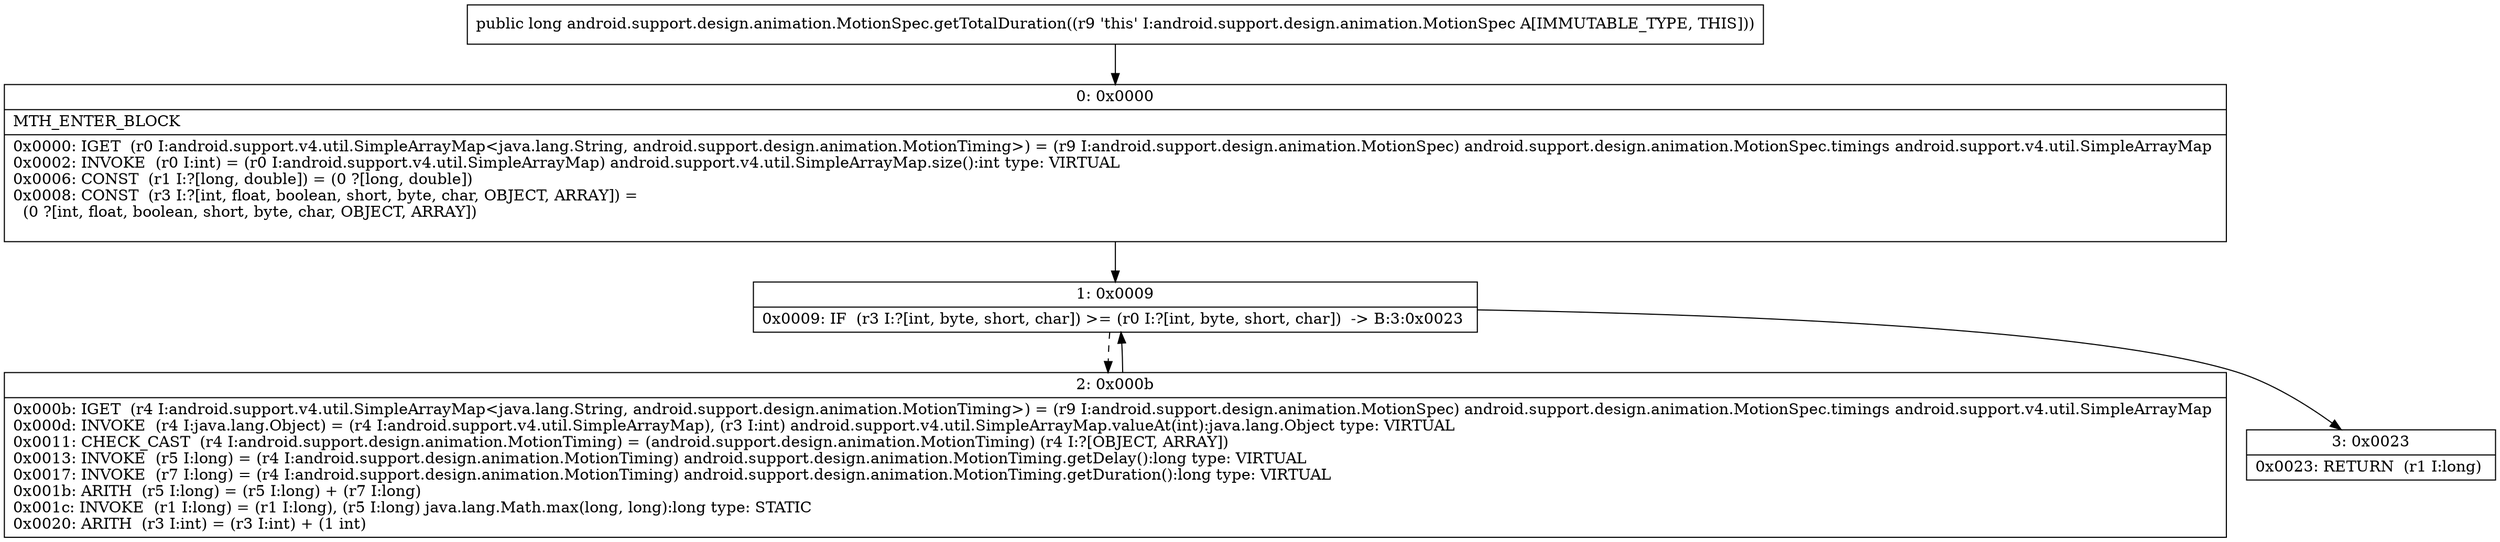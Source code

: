 digraph "CFG forandroid.support.design.animation.MotionSpec.getTotalDuration()J" {
Node_0 [shape=record,label="{0\:\ 0x0000|MTH_ENTER_BLOCK\l|0x0000: IGET  (r0 I:android.support.v4.util.SimpleArrayMap\<java.lang.String, android.support.design.animation.MotionTiming\>) = (r9 I:android.support.design.animation.MotionSpec) android.support.design.animation.MotionSpec.timings android.support.v4.util.SimpleArrayMap \l0x0002: INVOKE  (r0 I:int) = (r0 I:android.support.v4.util.SimpleArrayMap) android.support.v4.util.SimpleArrayMap.size():int type: VIRTUAL \l0x0006: CONST  (r1 I:?[long, double]) = (0 ?[long, double]) \l0x0008: CONST  (r3 I:?[int, float, boolean, short, byte, char, OBJECT, ARRAY]) = \l  (0 ?[int, float, boolean, short, byte, char, OBJECT, ARRAY])\l \l}"];
Node_1 [shape=record,label="{1\:\ 0x0009|0x0009: IF  (r3 I:?[int, byte, short, char]) \>= (r0 I:?[int, byte, short, char])  \-\> B:3:0x0023 \l}"];
Node_2 [shape=record,label="{2\:\ 0x000b|0x000b: IGET  (r4 I:android.support.v4.util.SimpleArrayMap\<java.lang.String, android.support.design.animation.MotionTiming\>) = (r9 I:android.support.design.animation.MotionSpec) android.support.design.animation.MotionSpec.timings android.support.v4.util.SimpleArrayMap \l0x000d: INVOKE  (r4 I:java.lang.Object) = (r4 I:android.support.v4.util.SimpleArrayMap), (r3 I:int) android.support.v4.util.SimpleArrayMap.valueAt(int):java.lang.Object type: VIRTUAL \l0x0011: CHECK_CAST  (r4 I:android.support.design.animation.MotionTiming) = (android.support.design.animation.MotionTiming) (r4 I:?[OBJECT, ARRAY]) \l0x0013: INVOKE  (r5 I:long) = (r4 I:android.support.design.animation.MotionTiming) android.support.design.animation.MotionTiming.getDelay():long type: VIRTUAL \l0x0017: INVOKE  (r7 I:long) = (r4 I:android.support.design.animation.MotionTiming) android.support.design.animation.MotionTiming.getDuration():long type: VIRTUAL \l0x001b: ARITH  (r5 I:long) = (r5 I:long) + (r7 I:long) \l0x001c: INVOKE  (r1 I:long) = (r1 I:long), (r5 I:long) java.lang.Math.max(long, long):long type: STATIC \l0x0020: ARITH  (r3 I:int) = (r3 I:int) + (1 int) \l}"];
Node_3 [shape=record,label="{3\:\ 0x0023|0x0023: RETURN  (r1 I:long) \l}"];
MethodNode[shape=record,label="{public long android.support.design.animation.MotionSpec.getTotalDuration((r9 'this' I:android.support.design.animation.MotionSpec A[IMMUTABLE_TYPE, THIS])) }"];
MethodNode -> Node_0;
Node_0 -> Node_1;
Node_1 -> Node_2[style=dashed];
Node_1 -> Node_3;
Node_2 -> Node_1;
}

